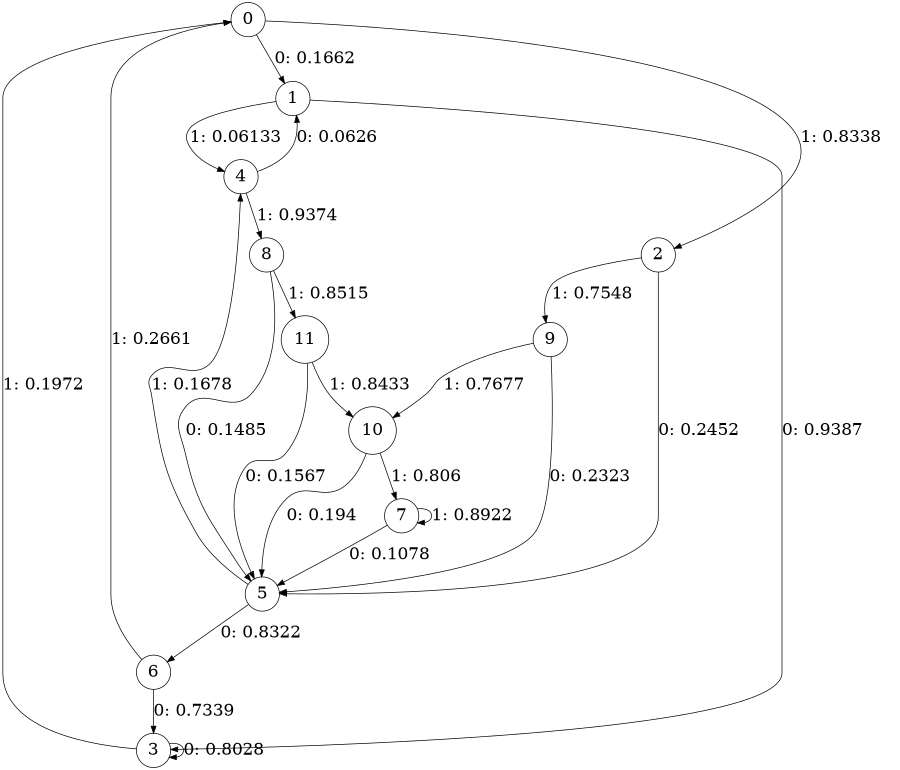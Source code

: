 digraph "ch1random.txt" {
size = "6,8.5";
ratio = "fill";
node [shape = circle];
node [fontsize = 24];
edge [fontsize = 24];
0 -> 1 [label = "0: 0.1662   "];
0 -> 2 [label = "1: 0.8338   "];
1 -> 3 [label = "0: 0.9387   "];
1 -> 4 [label = "1: 0.06133  "];
2 -> 5 [label = "0: 0.2452   "];
2 -> 9 [label = "1: 0.7548   "];
3 -> 3 [label = "0: 0.8028   "];
3 -> 0 [label = "1: 0.1972   "];
4 -> 1 [label = "0: 0.0626   "];
4 -> 8 [label = "1: 0.9374   "];
5 -> 6 [label = "0: 0.8322   "];
5 -> 4 [label = "1: 0.1678   "];
6 -> 3 [label = "0: 0.7339   "];
6 -> 0 [label = "1: 0.2661   "];
7 -> 5 [label = "0: 0.1078   "];
7 -> 7 [label = "1: 0.8922   "];
8 -> 5 [label = "0: 0.1485   "];
8 -> 11 [label = "1: 0.8515   "];
9 -> 5 [label = "0: 0.2323   "];
9 -> 10 [label = "1: 0.7677   "];
10 -> 5 [label = "0: 0.194    "];
10 -> 7 [label = "1: 0.806    "];
11 -> 5 [label = "0: 0.1567   "];
11 -> 10 [label = "1: 0.8433   "];
}
